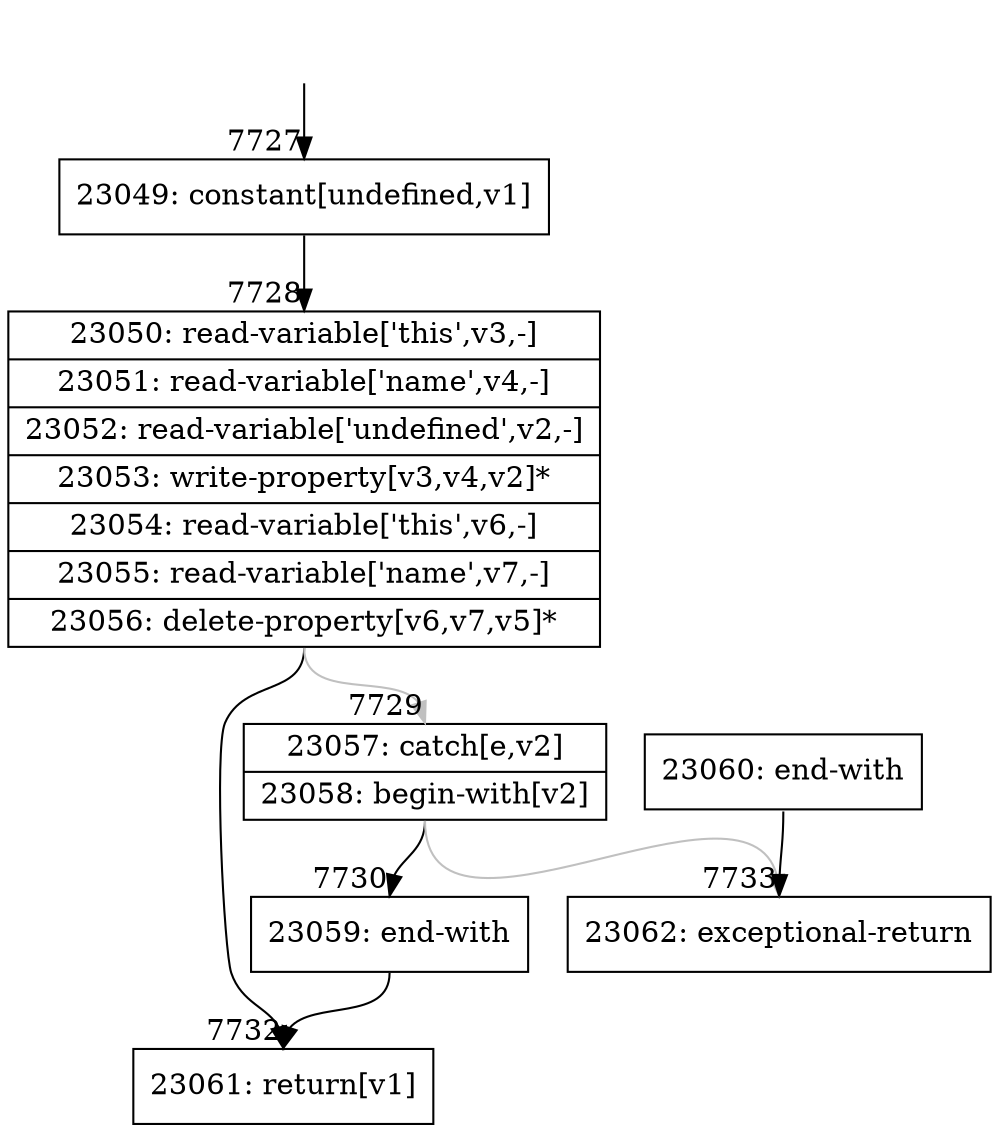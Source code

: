 digraph {
rankdir="TD"
BB_entry480[shape=none,label=""];
BB_entry480 -> BB7727 [tailport=s, headport=n, headlabel="    7727"]
BB7727 [shape=record label="{23049: constant[undefined,v1]}" ] 
BB7727 -> BB7728 [tailport=s, headport=n, headlabel="      7728"]
BB7728 [shape=record label="{23050: read-variable['this',v3,-]|23051: read-variable['name',v4,-]|23052: read-variable['undefined',v2,-]|23053: write-property[v3,v4,v2]*|23054: read-variable['this',v6,-]|23055: read-variable['name',v7,-]|23056: delete-property[v6,v7,v5]*}" ] 
BB7728 -> BB7732 [tailport=s, headport=n, headlabel="      7732"]
BB7728 -> BB7729 [tailport=s, headport=n, color=gray, headlabel="      7729"]
BB7729 [shape=record label="{23057: catch[e,v2]|23058: begin-with[v2]}" ] 
BB7729 -> BB7730 [tailport=s, headport=n, headlabel="      7730"]
BB7729 -> BB7733 [tailport=s, headport=n, color=gray, headlabel="      7733"]
BB7730 [shape=record label="{23059: end-with}" ] 
BB7730 -> BB7732 [tailport=s, headport=n]
BB7731 [shape=record label="{23060: end-with}" ] 
BB7731 -> BB7733 [tailport=s, headport=n]
BB7732 [shape=record label="{23061: return[v1]}" ] 
BB7733 [shape=record label="{23062: exceptional-return}" ] 
}

